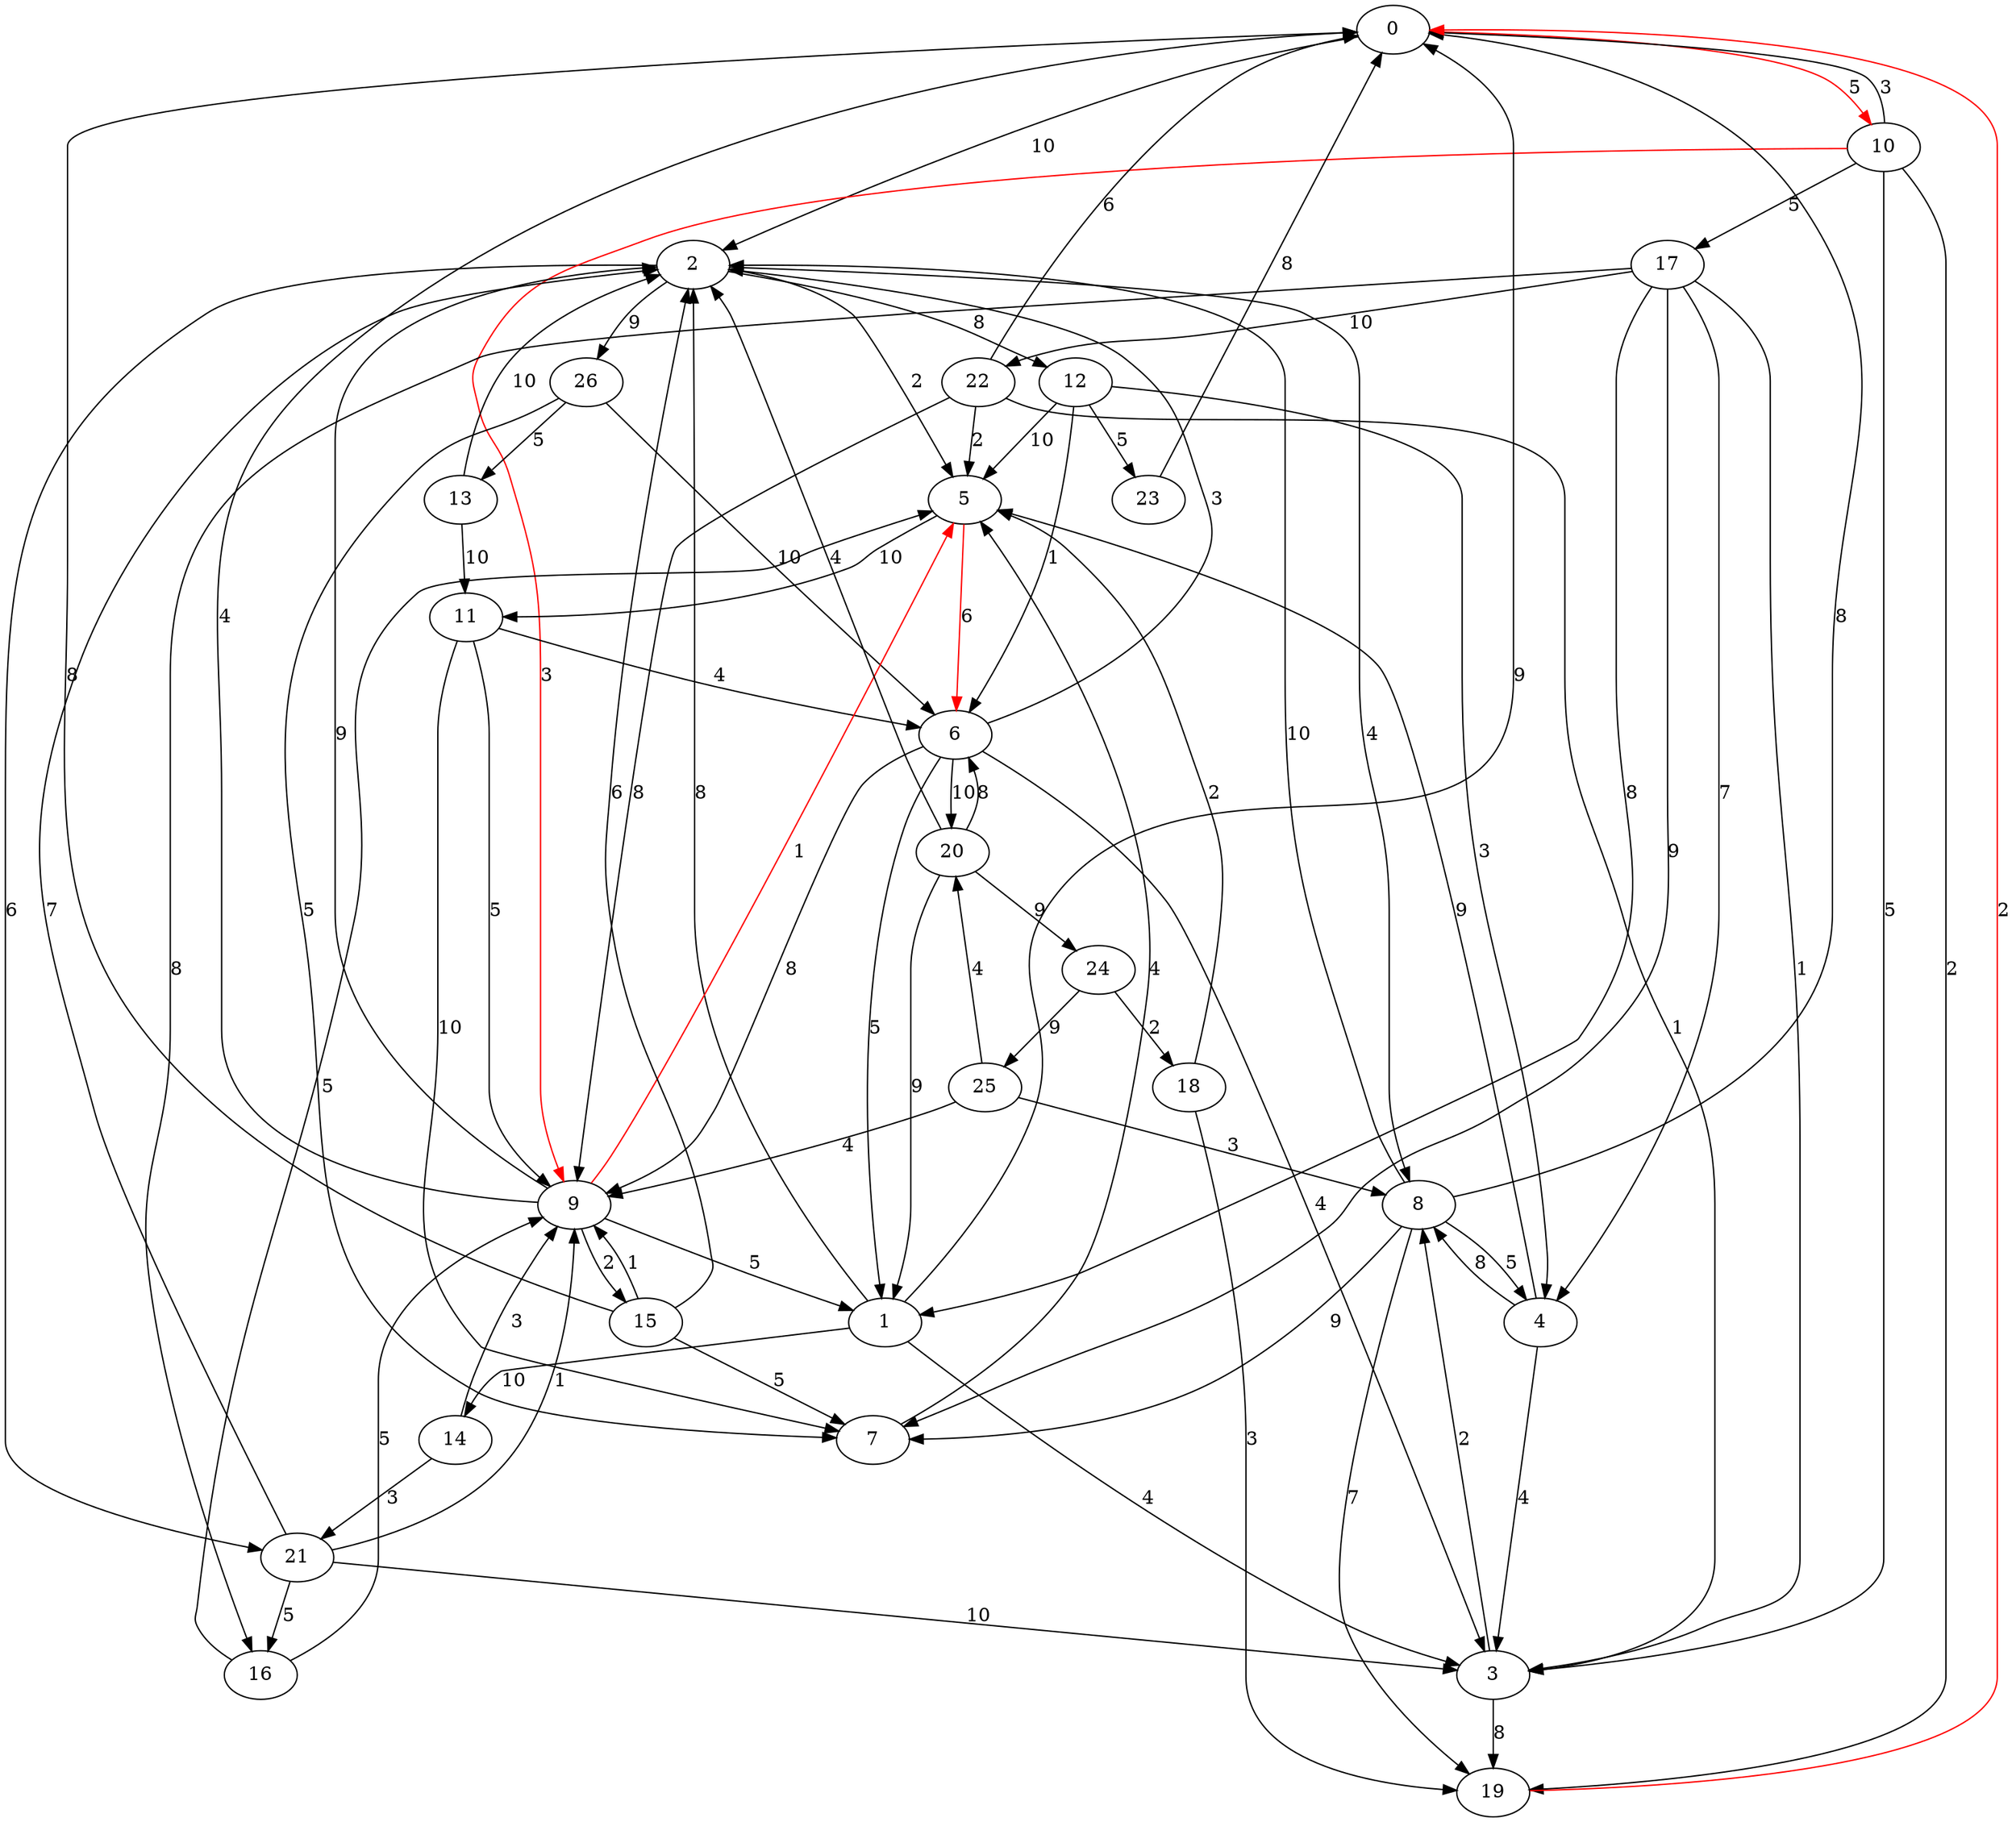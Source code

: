 digraph {
0 -> 2 [label=10];
0 -> 10 [label=5 color=red];
1 -> 0 [label=9];
1 -> 2 [label=8];
1 -> 3 [label=4];
1 -> 14 [label=10];
2 -> 5 [label=2];
2 -> 8 [label=4];
2 -> 12 [label=8];
2 -> 21 [label=6];
2 -> 26 [label=9];
3 -> 8 [label=2];
3 -> 19 [label=8];
4 -> 3 [label=4];
4 -> 5 [label=9];
4 -> 8 [label=8];
5 -> 6 [label=6 color=red];
5 -> 11 [label=10];
6 -> 1 [label=5];
6 -> 2 [label=3];
6 -> 3 [label=4];
6 -> 9 [label=8];
6 -> 20 [label=10];
7 -> 5 [label=4];
8 -> 0 [label=8];
8 -> 2 [label=10];
8 -> 4 [label=5];
8 -> 7 [label=9];
8 -> 19 [label=7];
9 -> 0 [label=4];
9 -> 1 [label=5];
9 -> 2 [label=9];
9 -> 5 [label=1 color=red];
9 -> 15 [label=2];
10 -> 0 [label=3];
10 -> 3 [label=5];
10 -> 9 [label=3 color=red];
10 -> 17 [label=5];
10 -> 19 [label=2];
11 -> 6 [label=4];
11 -> 7 [label=10];
11 -> 9 [label=5];
12 -> 4 [label=3];
12 -> 5 [label=10];
12 -> 6 [label=1];
12 -> 23 [label=5];
13 -> 2 [label=10];
13 -> 11 [label=10];
14 -> 9 [label=3];
14 -> 21 [label=3];
15 -> 0 [label=8];
15 -> 2 [label=6];
15 -> 7 [label=5];
15 -> 9 [label=1];
16 -> 5 [label=5];
16 -> 9 [label=5];
17 -> 1 [label=8];
17 -> 3 [label=1];
17 -> 4 [label=7];
17 -> 7 [label=9];
17 -> 16 [label=8];
17 -> 22 [label=10];
18 -> 5 [label=2];
18 -> 19 [label=3];
19 -> 0 [label=2 color=red];
20 -> 1 [label=9];
20 -> 2 [label=4];
20 -> 6 [label=8];
20 -> 24 [label=9];
21 -> 2 [label=7];
21 -> 3 [label=10];
21 -> 9 [label=1];
21 -> 16 [label=5];
22 -> 0 [label=6];
22 -> 3 [label=1];
22 -> 5 [label=2];
22 -> 9 [label=8];
23 -> 0 [label=8];
24 -> 18 [label=2];
24 -> 25 [label=9];
25 -> 8 [label=3];
25 -> 9 [label=4];
25 -> 20 [label=4];
26 -> 6 [label=10];
26 -> 7 [label=5];
26 -> 13 [label=5];
}
